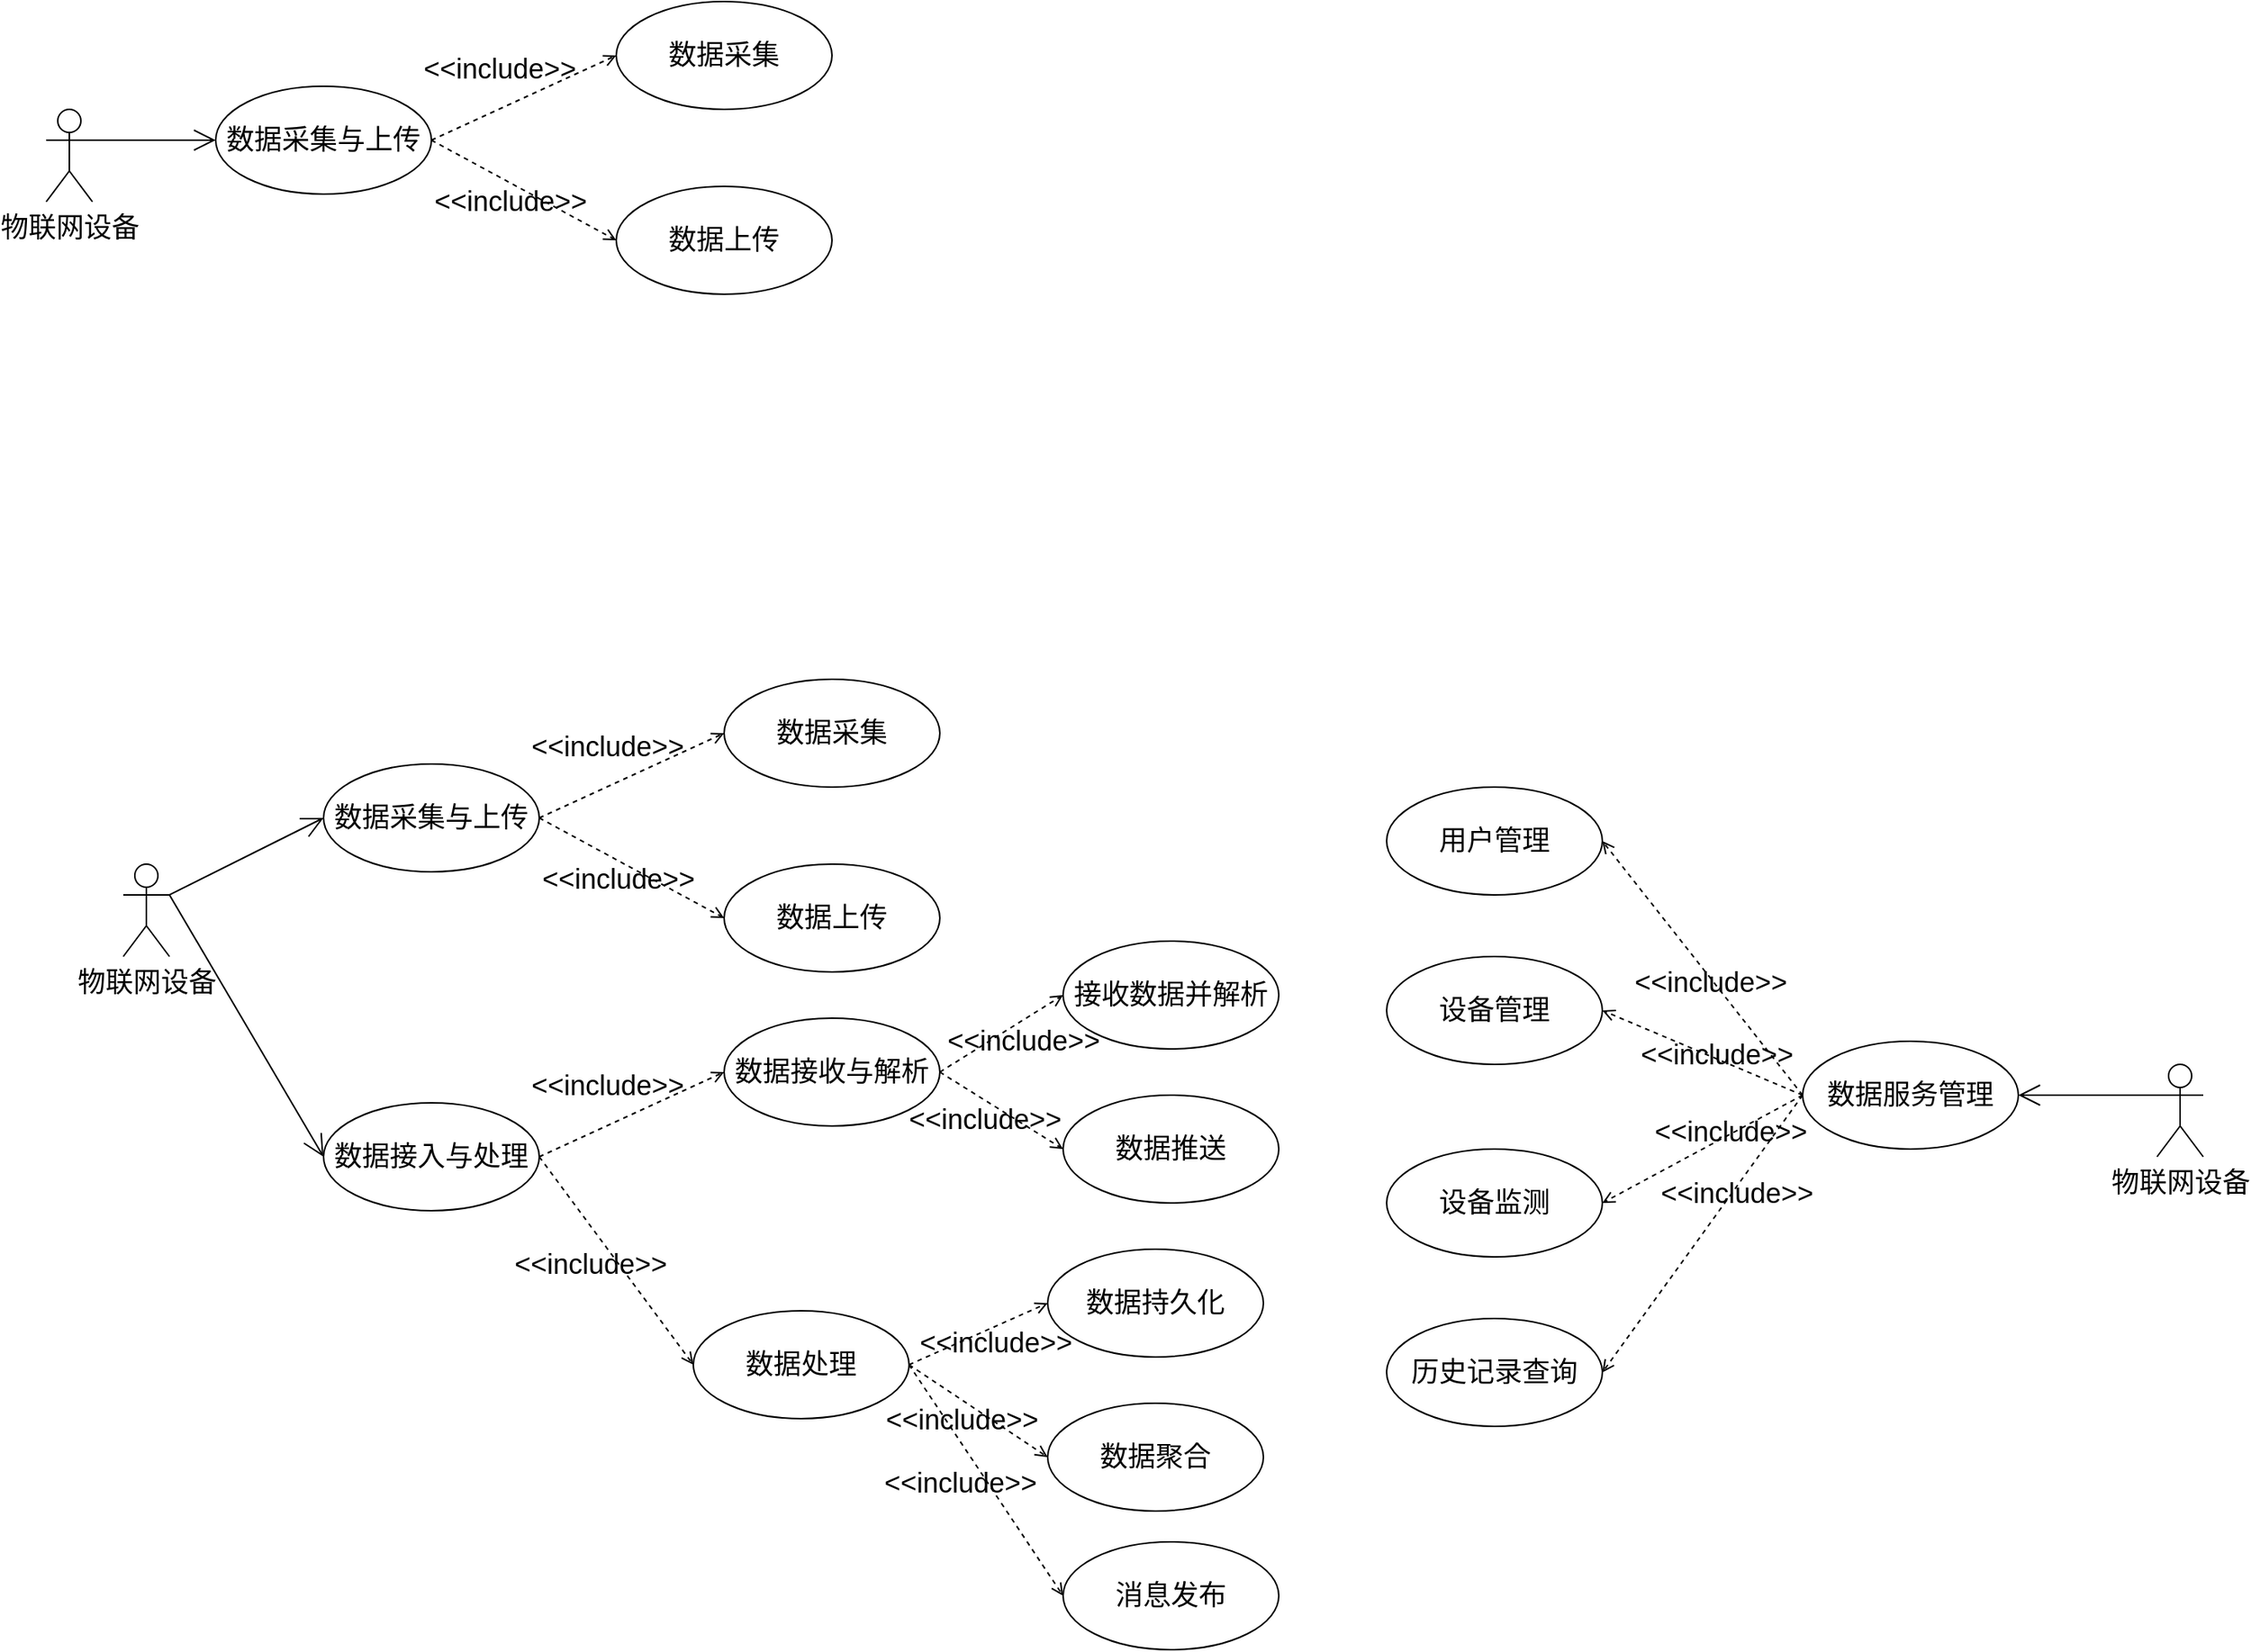<mxfile version="20.8.20" type="github">
  <diagram name="第 1 页" id="U8ydg2A2JW9uMpUj9Be2">
    <mxGraphModel dx="2016" dy="1037" grid="1" gridSize="10" guides="1" tooltips="1" connect="1" arrows="1" fold="1" page="1" pageScale="1" pageWidth="827" pageHeight="1169" math="0" shadow="0">
      <root>
        <mxCell id="0" />
        <mxCell id="1" parent="0" />
        <mxCell id="imzyElsVaJJx6ul332XI-1" value="&lt;font style=&quot;font-size: 18px;&quot;&gt;物联网设备&lt;/font&gt;" style="shape=umlActor;verticalLabelPosition=bottom;verticalAlign=top;html=1;outlineConnect=0;" parent="1" vertex="1">
          <mxGeometry x="130" y="270" width="30" height="60" as="geometry" />
        </mxCell>
        <mxCell id="imzyElsVaJJx6ul332XI-2" value="数据采集与上传" style="ellipse;whiteSpace=wrap;html=1;fontSize=18;" parent="1" vertex="1">
          <mxGeometry x="240" y="255" width="140" height="70" as="geometry" />
        </mxCell>
        <mxCell id="imzyElsVaJJx6ul332XI-5" value="" style="endArrow=open;endFill=1;endSize=12;html=1;rounded=0;fontSize=18;exitX=1;exitY=0.333;exitDx=0;exitDy=0;exitPerimeter=0;entryX=0;entryY=0.5;entryDx=0;entryDy=0;" parent="1" source="imzyElsVaJJx6ul332XI-1" target="imzyElsVaJJx6ul332XI-2" edge="1">
          <mxGeometry width="160" relative="1" as="geometry">
            <mxPoint x="180" y="430" as="sourcePoint" />
            <mxPoint x="340" y="430" as="targetPoint" />
          </mxGeometry>
        </mxCell>
        <mxCell id="imzyElsVaJJx6ul332XI-6" value="&amp;lt;&amp;lt;include&amp;gt;&amp;gt;" style="html=1;verticalAlign=bottom;labelBackgroundColor=none;endArrow=open;endFill=0;dashed=1;rounded=0;fontSize=18;exitX=1;exitY=0.5;exitDx=0;exitDy=0;entryX=0;entryY=0.5;entryDx=0;entryDy=0;" parent="1" source="imzyElsVaJJx6ul332XI-2" target="imzyElsVaJJx6ul332XI-7" edge="1">
          <mxGeometry x="-0.192" y="11" width="160" relative="1" as="geometry">
            <mxPoint x="400" y="290" as="sourcePoint" />
            <mxPoint x="490" y="240" as="targetPoint" />
            <mxPoint as="offset" />
          </mxGeometry>
        </mxCell>
        <mxCell id="imzyElsVaJJx6ul332XI-7" value="数据采集" style="ellipse;whiteSpace=wrap;html=1;fontSize=18;" parent="1" vertex="1">
          <mxGeometry x="500" y="200" width="140" height="70" as="geometry" />
        </mxCell>
        <mxCell id="imzyElsVaJJx6ul332XI-8" style="edgeStyle=none;rounded=0;orthogonalLoop=1;jettySize=auto;html=1;entryX=0;entryY=0.5;entryDx=0;entryDy=0;fontSize=18;" parent="1" source="imzyElsVaJJx6ul332XI-7" target="imzyElsVaJJx6ul332XI-7" edge="1">
          <mxGeometry relative="1" as="geometry" />
        </mxCell>
        <mxCell id="imzyElsVaJJx6ul332XI-11" value="数据上传" style="ellipse;whiteSpace=wrap;html=1;fontSize=18;" parent="1" vertex="1">
          <mxGeometry x="500" y="320" width="140" height="70" as="geometry" />
        </mxCell>
        <mxCell id="imzyElsVaJJx6ul332XI-12" style="edgeStyle=none;rounded=0;orthogonalLoop=1;jettySize=auto;html=1;entryX=0;entryY=0.5;entryDx=0;entryDy=0;fontSize=18;" parent="1" source="imzyElsVaJJx6ul332XI-11" target="imzyElsVaJJx6ul332XI-11" edge="1">
          <mxGeometry relative="1" as="geometry" />
        </mxCell>
        <mxCell id="imzyElsVaJJx6ul332XI-13" value="&amp;lt;&amp;lt;include&amp;gt;&amp;gt;" style="html=1;verticalAlign=bottom;labelBackgroundColor=none;endArrow=open;endFill=0;dashed=1;rounded=0;fontSize=18;exitX=1;exitY=0.5;exitDx=0;exitDy=0;entryX=0;entryY=0.5;entryDx=0;entryDy=0;" parent="1" source="imzyElsVaJJx6ul332XI-2" target="imzyElsVaJJx6ul332XI-11" edge="1">
          <mxGeometry x="0.036" y="-23" width="160" relative="1" as="geometry">
            <mxPoint x="400" y="360" as="sourcePoint" />
            <mxPoint x="520" y="305" as="targetPoint" />
            <mxPoint as="offset" />
          </mxGeometry>
        </mxCell>
        <mxCell id="imzyElsVaJJx6ul332XI-14" value="&lt;font style=&quot;font-size: 18px;&quot;&gt;物联网设备&lt;/font&gt;" style="shape=umlActor;verticalLabelPosition=bottom;verticalAlign=top;html=1;outlineConnect=0;" parent="1" vertex="1">
          <mxGeometry x="180" y="760" width="30" height="60" as="geometry" />
        </mxCell>
        <mxCell id="imzyElsVaJJx6ul332XI-15" value="数据采集与上传" style="ellipse;whiteSpace=wrap;html=1;fontSize=18;" parent="1" vertex="1">
          <mxGeometry x="310" y="695" width="140" height="70" as="geometry" />
        </mxCell>
        <mxCell id="imzyElsVaJJx6ul332XI-16" value="" style="endArrow=open;endFill=1;endSize=12;html=1;rounded=0;fontSize=18;exitX=1;exitY=0.333;exitDx=0;exitDy=0;exitPerimeter=0;entryX=0;entryY=0.5;entryDx=0;entryDy=0;" parent="1" source="imzyElsVaJJx6ul332XI-14" target="imzyElsVaJJx6ul332XI-15" edge="1">
          <mxGeometry width="160" relative="1" as="geometry">
            <mxPoint x="230" y="920" as="sourcePoint" />
            <mxPoint x="390" y="920" as="targetPoint" />
          </mxGeometry>
        </mxCell>
        <mxCell id="imzyElsVaJJx6ul332XI-17" value="&amp;lt;&amp;lt;include&amp;gt;&amp;gt;" style="html=1;verticalAlign=bottom;labelBackgroundColor=none;endArrow=open;endFill=0;dashed=1;rounded=0;fontSize=18;exitX=1;exitY=0.5;exitDx=0;exitDy=0;entryX=0;entryY=0.5;entryDx=0;entryDy=0;" parent="1" source="imzyElsVaJJx6ul332XI-15" target="imzyElsVaJJx6ul332XI-18" edge="1">
          <mxGeometry x="-0.192" y="11" width="160" relative="1" as="geometry">
            <mxPoint x="470" y="730" as="sourcePoint" />
            <mxPoint x="560" y="680" as="targetPoint" />
            <mxPoint as="offset" />
          </mxGeometry>
        </mxCell>
        <mxCell id="imzyElsVaJJx6ul332XI-18" value="数据采集" style="ellipse;whiteSpace=wrap;html=1;fontSize=18;" parent="1" vertex="1">
          <mxGeometry x="570" y="640" width="140" height="70" as="geometry" />
        </mxCell>
        <mxCell id="imzyElsVaJJx6ul332XI-19" style="edgeStyle=none;rounded=0;orthogonalLoop=1;jettySize=auto;html=1;entryX=0;entryY=0.5;entryDx=0;entryDy=0;fontSize=18;" parent="1" source="imzyElsVaJJx6ul332XI-18" target="imzyElsVaJJx6ul332XI-18" edge="1">
          <mxGeometry relative="1" as="geometry" />
        </mxCell>
        <mxCell id="imzyElsVaJJx6ul332XI-20" value="数据上传" style="ellipse;whiteSpace=wrap;html=1;fontSize=18;" parent="1" vertex="1">
          <mxGeometry x="570" y="760" width="140" height="70" as="geometry" />
        </mxCell>
        <mxCell id="imzyElsVaJJx6ul332XI-21" style="edgeStyle=none;rounded=0;orthogonalLoop=1;jettySize=auto;html=1;entryX=0;entryY=0.5;entryDx=0;entryDy=0;fontSize=18;" parent="1" source="imzyElsVaJJx6ul332XI-20" target="imzyElsVaJJx6ul332XI-20" edge="1">
          <mxGeometry relative="1" as="geometry" />
        </mxCell>
        <mxCell id="imzyElsVaJJx6ul332XI-22" value="&amp;lt;&amp;lt;include&amp;gt;&amp;gt;" style="html=1;verticalAlign=bottom;labelBackgroundColor=none;endArrow=open;endFill=0;dashed=1;rounded=0;fontSize=18;exitX=1;exitY=0.5;exitDx=0;exitDy=0;entryX=0;entryY=0.5;entryDx=0;entryDy=0;" parent="1" source="imzyElsVaJJx6ul332XI-15" target="imzyElsVaJJx6ul332XI-20" edge="1">
          <mxGeometry x="0.036" y="-23" width="160" relative="1" as="geometry">
            <mxPoint x="470" y="800" as="sourcePoint" />
            <mxPoint x="590" y="745" as="targetPoint" />
            <mxPoint as="offset" />
          </mxGeometry>
        </mxCell>
        <mxCell id="imzyElsVaJJx6ul332XI-23" value="数据接入与处理" style="ellipse;whiteSpace=wrap;html=1;fontSize=18;" parent="1" vertex="1">
          <mxGeometry x="310" y="915" width="140" height="70" as="geometry" />
        </mxCell>
        <mxCell id="imzyElsVaJJx6ul332XI-24" value="&amp;lt;&amp;lt;include&amp;gt;&amp;gt;" style="html=1;verticalAlign=bottom;labelBackgroundColor=none;endArrow=open;endFill=0;dashed=1;rounded=0;fontSize=18;exitX=1;exitY=0.5;exitDx=0;exitDy=0;entryX=0;entryY=0.5;entryDx=0;entryDy=0;" parent="1" source="imzyElsVaJJx6ul332XI-23" target="imzyElsVaJJx6ul332XI-25" edge="1">
          <mxGeometry x="-0.192" y="11" width="160" relative="1" as="geometry">
            <mxPoint x="470" y="950" as="sourcePoint" />
            <mxPoint x="560" y="900" as="targetPoint" />
            <mxPoint as="offset" />
          </mxGeometry>
        </mxCell>
        <mxCell id="imzyElsVaJJx6ul332XI-25" value="数据接收与解析" style="ellipse;whiteSpace=wrap;html=1;fontSize=18;" parent="1" vertex="1">
          <mxGeometry x="570" y="860" width="140" height="70" as="geometry" />
        </mxCell>
        <mxCell id="imzyElsVaJJx6ul332XI-26" style="edgeStyle=none;rounded=0;orthogonalLoop=1;jettySize=auto;html=1;entryX=0;entryY=0.5;entryDx=0;entryDy=0;fontSize=18;" parent="1" source="imzyElsVaJJx6ul332XI-25" target="imzyElsVaJJx6ul332XI-25" edge="1">
          <mxGeometry relative="1" as="geometry" />
        </mxCell>
        <mxCell id="imzyElsVaJJx6ul332XI-27" value="数据处理" style="ellipse;whiteSpace=wrap;html=1;fontSize=18;" parent="1" vertex="1">
          <mxGeometry x="550" y="1050" width="140" height="70" as="geometry" />
        </mxCell>
        <mxCell id="imzyElsVaJJx6ul332XI-28" style="edgeStyle=none;rounded=0;orthogonalLoop=1;jettySize=auto;html=1;entryX=0;entryY=0.5;entryDx=0;entryDy=0;fontSize=18;" parent="1" source="imzyElsVaJJx6ul332XI-27" target="imzyElsVaJJx6ul332XI-27" edge="1">
          <mxGeometry relative="1" as="geometry" />
        </mxCell>
        <mxCell id="imzyElsVaJJx6ul332XI-29" value="&amp;lt;&amp;lt;include&amp;gt;&amp;gt;" style="html=1;verticalAlign=bottom;labelBackgroundColor=none;endArrow=open;endFill=0;dashed=1;rounded=0;fontSize=18;exitX=1;exitY=0.5;exitDx=0;exitDy=0;entryX=0;entryY=0.5;entryDx=0;entryDy=0;" parent="1" source="imzyElsVaJJx6ul332XI-23" target="imzyElsVaJJx6ul332XI-27" edge="1">
          <mxGeometry x="0.036" y="-23" width="160" relative="1" as="geometry">
            <mxPoint x="470" y="1020" as="sourcePoint" />
            <mxPoint x="590" y="965" as="targetPoint" />
            <mxPoint as="offset" />
          </mxGeometry>
        </mxCell>
        <mxCell id="imzyElsVaJJx6ul332XI-30" value="" style="endArrow=open;endFill=1;endSize=12;html=1;rounded=0;fontSize=18;exitX=1;exitY=0.333;exitDx=0;exitDy=0;exitPerimeter=0;entryX=0;entryY=0.5;entryDx=0;entryDy=0;" parent="1" source="imzyElsVaJJx6ul332XI-14" target="imzyElsVaJJx6ul332XI-23" edge="1">
          <mxGeometry width="160" relative="1" as="geometry">
            <mxPoint x="190" y="910" as="sourcePoint" />
            <mxPoint x="290" y="860" as="targetPoint" />
          </mxGeometry>
        </mxCell>
        <mxCell id="imzyElsVaJJx6ul332XI-33" value="接收数据并解析" style="ellipse;whiteSpace=wrap;html=1;fontSize=18;" parent="1" vertex="1">
          <mxGeometry x="790" y="810" width="140" height="70" as="geometry" />
        </mxCell>
        <mxCell id="imzyElsVaJJx6ul332XI-36" value="&amp;lt;&amp;lt;include&amp;gt;&amp;gt;" style="html=1;verticalAlign=bottom;labelBackgroundColor=none;endArrow=open;endFill=0;dashed=1;rounded=0;fontSize=18;exitX=1;exitY=0.5;exitDx=0;exitDy=0;entryX=0;entryY=0.5;entryDx=0;entryDy=0;" parent="1" source="imzyElsVaJJx6ul332XI-25" target="imzyElsVaJJx6ul332XI-33" edge="1">
          <mxGeometry x="0.036" y="-23" width="160" relative="1" as="geometry">
            <mxPoint x="840" y="990" as="sourcePoint" />
            <mxPoint x="960" y="1055" as="targetPoint" />
            <mxPoint as="offset" />
          </mxGeometry>
        </mxCell>
        <mxCell id="imzyElsVaJJx6ul332XI-37" value="数据推送" style="ellipse;whiteSpace=wrap;html=1;fontSize=18;" parent="1" vertex="1">
          <mxGeometry x="790" y="910" width="140" height="70" as="geometry" />
        </mxCell>
        <mxCell id="imzyElsVaJJx6ul332XI-38" value="&amp;lt;&amp;lt;include&amp;gt;&amp;gt;" style="html=1;verticalAlign=bottom;labelBackgroundColor=none;endArrow=open;endFill=0;dashed=1;rounded=0;fontSize=18;exitX=1;exitY=0.5;exitDx=0;exitDy=0;entryX=0;entryY=0.5;entryDx=0;entryDy=0;" parent="1" source="imzyElsVaJJx6ul332XI-25" target="imzyElsVaJJx6ul332XI-37" edge="1">
          <mxGeometry x="0.036" y="-23" width="160" relative="1" as="geometry">
            <mxPoint x="850" y="1060" as="sourcePoint" />
            <mxPoint x="920" y="1020" as="targetPoint" />
            <mxPoint as="offset" />
          </mxGeometry>
        </mxCell>
        <mxCell id="imzyElsVaJJx6ul332XI-39" value="&amp;lt;&amp;lt;include&amp;gt;&amp;gt;" style="html=1;verticalAlign=bottom;labelBackgroundColor=none;endArrow=open;endFill=0;dashed=1;rounded=0;fontSize=18;exitX=1;exitY=0.5;exitDx=0;exitDy=0;entryX=0;entryY=0.5;entryDx=0;entryDy=0;" parent="1" source="imzyElsVaJJx6ul332XI-27" target="imzyElsVaJJx6ul332XI-41" edge="1">
          <mxGeometry x="0.036" y="-23" width="160" relative="1" as="geometry">
            <mxPoint x="850" y="1070" as="sourcePoint" />
            <mxPoint x="920" y="1030" as="targetPoint" />
            <mxPoint as="offset" />
          </mxGeometry>
        </mxCell>
        <mxCell id="imzyElsVaJJx6ul332XI-40" value="消息发布" style="ellipse;whiteSpace=wrap;html=1;fontSize=18;" parent="1" vertex="1">
          <mxGeometry x="790" y="1200" width="140" height="70" as="geometry" />
        </mxCell>
        <mxCell id="imzyElsVaJJx6ul332XI-41" value="数据持久化" style="ellipse;whiteSpace=wrap;html=1;fontSize=18;" parent="1" vertex="1">
          <mxGeometry x="780" y="1010" width="140" height="70" as="geometry" />
        </mxCell>
        <mxCell id="imzyElsVaJJx6ul332XI-42" value="数据聚合" style="ellipse;whiteSpace=wrap;html=1;fontSize=18;" parent="1" vertex="1">
          <mxGeometry x="780" y="1110" width="140" height="70" as="geometry" />
        </mxCell>
        <mxCell id="imzyElsVaJJx6ul332XI-43" value="&amp;lt;&amp;lt;include&amp;gt;&amp;gt;" style="html=1;verticalAlign=bottom;labelBackgroundColor=none;endArrow=open;endFill=0;dashed=1;rounded=0;fontSize=18;exitX=1;exitY=0.5;exitDx=0;exitDy=0;entryX=0;entryY=0.5;entryDx=0;entryDy=0;" parent="1" source="imzyElsVaJJx6ul332XI-27" target="imzyElsVaJJx6ul332XI-42" edge="1">
          <mxGeometry x="0.036" y="-23" width="160" relative="1" as="geometry">
            <mxPoint x="690" y="1220" as="sourcePoint" />
            <mxPoint x="760" y="1180" as="targetPoint" />
            <mxPoint as="offset" />
          </mxGeometry>
        </mxCell>
        <mxCell id="imzyElsVaJJx6ul332XI-45" value="&amp;lt;&amp;lt;include&amp;gt;&amp;gt;" style="html=1;verticalAlign=bottom;labelBackgroundColor=none;endArrow=open;endFill=0;dashed=1;rounded=0;fontSize=18;exitX=1;exitY=0.5;exitDx=0;exitDy=0;entryX=0;entryY=0.5;entryDx=0;entryDy=0;" parent="1" source="imzyElsVaJJx6ul332XI-27" target="imzyElsVaJJx6ul332XI-40" edge="1">
          <mxGeometry x="0.036" y="-23" width="160" relative="1" as="geometry">
            <mxPoint x="620" y="1190" as="sourcePoint" />
            <mxPoint x="710" y="1250" as="targetPoint" />
            <mxPoint as="offset" />
          </mxGeometry>
        </mxCell>
        <mxCell id="imzyElsVaJJx6ul332XI-46" value="数据服务管理" style="ellipse;whiteSpace=wrap;html=1;fontSize=18;" parent="1" vertex="1">
          <mxGeometry x="1270" y="875" width="140" height="70" as="geometry" />
        </mxCell>
        <mxCell id="GHy5siiB72V9efiNn3XT-1" value="&lt;font style=&quot;font-size: 18px;&quot;&gt;物联网设备&lt;/font&gt;" style="shape=umlActor;verticalLabelPosition=bottom;verticalAlign=top;html=1;outlineConnect=0;" vertex="1" parent="1">
          <mxGeometry x="1500" y="890" width="30" height="60" as="geometry" />
        </mxCell>
        <mxCell id="GHy5siiB72V9efiNn3XT-2" value="" style="endArrow=open;endFill=1;endSize=12;html=1;rounded=0;fontSize=18;exitX=0;exitY=0.333;exitDx=0;exitDy=0;exitPerimeter=0;entryX=1;entryY=0.5;entryDx=0;entryDy=0;" edge="1" parent="1" source="GHy5siiB72V9efiNn3XT-1" target="imzyElsVaJJx6ul332XI-46">
          <mxGeometry width="160" relative="1" as="geometry">
            <mxPoint x="1410" y="735" as="sourcePoint" />
            <mxPoint x="1510" y="685" as="targetPoint" />
          </mxGeometry>
        </mxCell>
        <mxCell id="GHy5siiB72V9efiNn3XT-3" value="&amp;lt;&amp;lt;include&amp;gt;&amp;gt;" style="html=1;verticalAlign=bottom;labelBackgroundColor=none;endArrow=open;endFill=0;dashed=1;rounded=0;fontSize=18;exitX=0;exitY=0.5;exitDx=0;exitDy=0;entryX=1;entryY=0.5;entryDx=0;entryDy=0;" edge="1" parent="1" source="imzyElsVaJJx6ul332XI-46" target="GHy5siiB72V9efiNn3XT-4">
          <mxGeometry x="-0.204" y="11" width="160" relative="1" as="geometry">
            <mxPoint x="450" y="905" as="sourcePoint" />
            <mxPoint x="1160" y="745" as="targetPoint" />
            <mxPoint as="offset" />
          </mxGeometry>
        </mxCell>
        <mxCell id="GHy5siiB72V9efiNn3XT-4" value="用户管理" style="ellipse;whiteSpace=wrap;html=1;fontSize=18;" vertex="1" parent="1">
          <mxGeometry x="1000" y="710" width="140" height="70" as="geometry" />
        </mxCell>
        <mxCell id="GHy5siiB72V9efiNn3XT-5" value="设备管理" style="ellipse;whiteSpace=wrap;html=1;fontSize=18;" vertex="1" parent="1">
          <mxGeometry x="1000" y="820" width="140" height="70" as="geometry" />
        </mxCell>
        <mxCell id="GHy5siiB72V9efiNn3XT-6" value="&amp;lt;&amp;lt;include&amp;gt;&amp;gt;" style="html=1;verticalAlign=bottom;labelBackgroundColor=none;endArrow=open;endFill=0;dashed=1;rounded=0;fontSize=18;exitX=0;exitY=0.5;exitDx=0;exitDy=0;entryX=1;entryY=0.5;entryDx=0;entryDy=0;" edge="1" parent="1" source="imzyElsVaJJx6ul332XI-46" target="GHy5siiB72V9efiNn3XT-5">
          <mxGeometry x="-0.204" y="11" width="160" relative="1" as="geometry">
            <mxPoint x="1270" y="1055" as="sourcePoint" />
            <mxPoint x="1170" y="1015" as="targetPoint" />
            <mxPoint as="offset" />
          </mxGeometry>
        </mxCell>
        <mxCell id="GHy5siiB72V9efiNn3XT-7" value="设备监测" style="ellipse;whiteSpace=wrap;html=1;fontSize=18;" vertex="1" parent="1">
          <mxGeometry x="1000" y="945" width="140" height="70" as="geometry" />
        </mxCell>
        <mxCell id="GHy5siiB72V9efiNn3XT-8" value="历史记录查询" style="ellipse;whiteSpace=wrap;html=1;fontSize=18;" vertex="1" parent="1">
          <mxGeometry x="1000" y="1055" width="140" height="70" as="geometry" />
        </mxCell>
        <mxCell id="GHy5siiB72V9efiNn3XT-9" value="&amp;lt;&amp;lt;include&amp;gt;&amp;gt;" style="html=1;verticalAlign=bottom;labelBackgroundColor=none;endArrow=open;endFill=0;dashed=1;rounded=0;fontSize=18;exitX=0;exitY=0.5;exitDx=0;exitDy=0;entryX=1;entryY=0.5;entryDx=0;entryDy=0;" edge="1" parent="1" source="imzyElsVaJJx6ul332XI-46" target="GHy5siiB72V9efiNn3XT-7">
          <mxGeometry x="-0.204" y="11" width="160" relative="1" as="geometry">
            <mxPoint x="1250" y="795" as="sourcePoint" />
            <mxPoint x="1150" y="865" as="targetPoint" />
            <mxPoint as="offset" />
          </mxGeometry>
        </mxCell>
        <mxCell id="GHy5siiB72V9efiNn3XT-10" value="&amp;lt;&amp;lt;include&amp;gt;&amp;gt;" style="html=1;verticalAlign=bottom;labelBackgroundColor=none;endArrow=open;endFill=0;dashed=1;rounded=0;fontSize=18;exitX=0;exitY=0.5;exitDx=0;exitDy=0;entryX=1;entryY=0.5;entryDx=0;entryDy=0;" edge="1" parent="1" source="imzyElsVaJJx6ul332XI-46" target="GHy5siiB72V9efiNn3XT-8">
          <mxGeometry x="-0.204" y="11" width="160" relative="1" as="geometry">
            <mxPoint x="1290" y="1095" as="sourcePoint" />
            <mxPoint x="1160" y="1165" as="targetPoint" />
            <mxPoint as="offset" />
          </mxGeometry>
        </mxCell>
      </root>
    </mxGraphModel>
  </diagram>
</mxfile>
